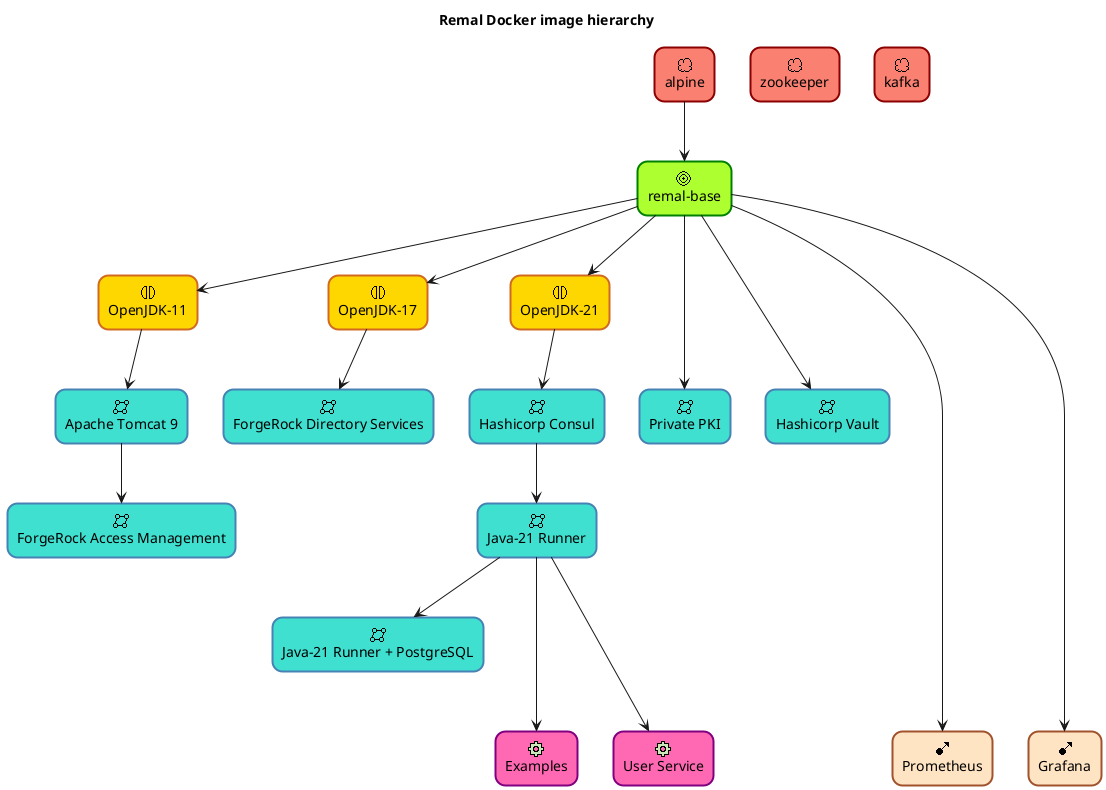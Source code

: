 ' ******************************************************************************
' UML PlantUML diagram that shows the Remal Docker container hierarchy.
'
' Since : July 2023
' Author: Arnold Somogyi <arnold.somogyi@gmail.com>
'
' Copyright (c) 2020-2024 Remal Software and Arnold Somogyi All rights reserved
' ******************************************************************************
@startuml

<style>
  .STYLE_EXTERNAL {
    RoundCorner 20
    LineThickness 2
    LineColor DarkRed
    BackgroundColor Salmon
  }
  .STYLE_BASE {
    RoundCorner 20
    LineThickness 2
    LineColor Green
    BackgroundColor GreenYellow
  }
  .STYLE_CORE {
    RoundCorner 20
    LineThickness 2
    LineColor Chocolate
    BackgroundColor Gold
  }
  .STYLE_INFRA {
    RoundCorner 20
    LineThickness 2
    LineColor SteelBlue
    BackgroundColor Turquoise
  }
  .STYLE_APP {
    RoundCorner 20
    LineThickness 2
    LineColor Purple
    BackgroundColor HotPink
  }
  .STYLE_MONITOR {
    RoundCorner 20
    LineThickness 2
    LineColor Sienna
    BackgroundColor Bisque
  }
</style>

title **Remal Docker image hierarchy**

sprite $EXTERNAL_IMAGE jar:archimate/meaning
sprite $BASE_IMAGE     jar:archimate/goal
sprite $CORE_IMAGE     jar:archimate/interaction
sprite $INFRA_IMAGE    jar:archimate/network
sprite $APP_IMAGE      jar:archimate/physical-equipment
sprite $MONITOR_IMAGE  jar:archimate/assignment

rectangle "alpine"                       as alpine          <<$EXTERNAL_IMAGE>> <<STYLE_EXTERNAL>>
rectangle "zookeeper"                    as zookeeper       <<$EXTERNAL_IMAGE>> <<STYLE_EXTERNAL>>
rectangle "kafka"                        as kafka           <<$EXTERNAL_IMAGE>> <<STYLE_EXTERNAL>>
rectangle "remal-base"                   as base            <<$BASE_IMAGE>>     <<STYLE_BASE>>
rectangle "OpenJDK-11"                   as java11          <<$CORE_IMAGE>>     <<STYLE_CORE>>
rectangle "OpenJDK-17"                   as java17          <<$CORE_IMAGE>>     <<STYLE_CORE>>
rectangle "OpenJDK-21"                   as java21          <<$CORE_IMAGE>>     <<STYLE_CORE>>
rectangle "Private PKI"                  as pki             <<$INFRA_IMAGE>>    <<STYLE_INFRA>>
rectangle "Apache Tomcat 9"              as tomcat9         <<$INFRA_IMAGE>>    <<STYLE_INFRA>>
rectangle "ForgeRock Directory Services" as ds              <<$INFRA_IMAGE>>    <<STYLE_INFRA>>
rectangle "ForgeRock Access Management"  as am              <<$INFRA_IMAGE>>    <<STYLE_INFRA>>
rectangle "Hashicorp Vault"              as vault           <<$INFRA_IMAGE>>    <<STYLE_INFRA>>
rectangle "Hashicorp Consul"             as consul          <<$INFRA_IMAGE>>    <<STYLE_INFRA>>
rectangle "Hashicorp Consul"             as consul          <<$INFRA_IMAGE>>    <<STYLE_INFRA>>
rectangle "Java-21 Runner"               as java_runner_21  <<$INFRA_IMAGE>>    <<STYLE_INFRA>>
rectangle "Java-21 Runner + PostgreSQL"  as java_runner_21p <<$INFRA_IMAGE>>    <<STYLE_INFRA>>
rectangle "Examples"                     as examples        <<$APP_IMAGE>>      <<STYLE_APP>>
rectangle "User Service"                 as user_service    <<$APP_IMAGE>>      <<STYLE_APP>>
rectangle "Prometheus"                   as prometheus      <<$MONITOR_IMAGE>>  <<STYLE_MONITOR>>
rectangle "Grafana"                      as grafana         <<$MONITOR_IMAGE>>  <<STYLE_MONITOR>>

alpine           -->   base
base             -->   java11
base             -->   java17
base             -->   java21
base             --->  pki
base             --->  vault
base           ------> prometheus
base           ------> grafana
java11            -->  tomcat9
java17            -->  ds
java21            -->  consul
tomcat9           -->  am
consul            -->  java_runner_21
java_runner_21    -->  java_runner_21p
java_runner_21   --->  examples
java_runner_21   --->  user_service

@enduml
